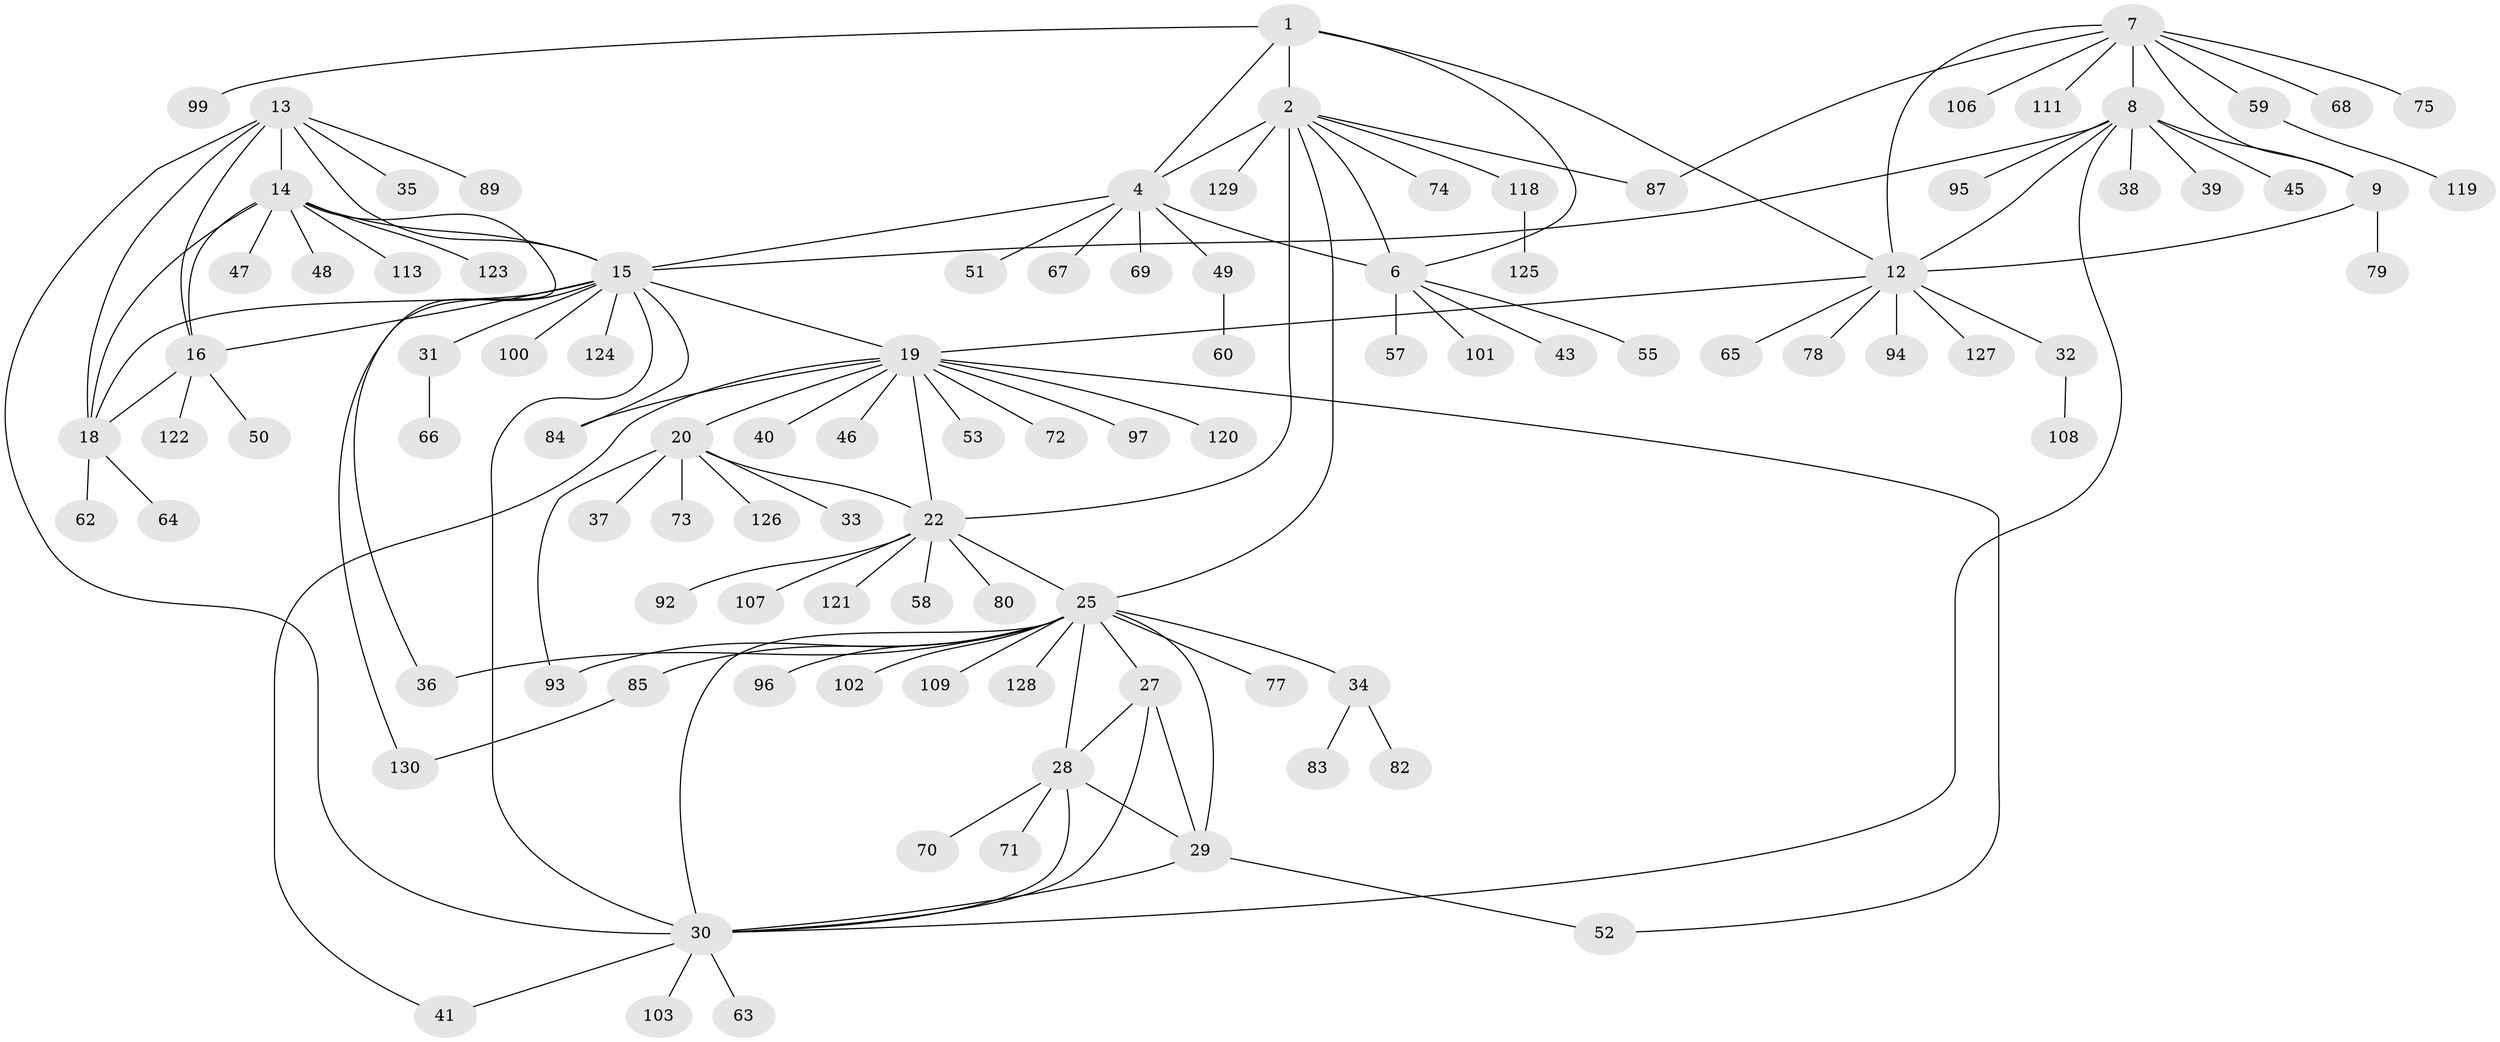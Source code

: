 // original degree distribution, {8: 0.07575757575757576, 7: 0.05303030303030303, 10: 0.007575757575757576, 5: 0.015151515151515152, 9: 0.022727272727272728, 6: 0.007575757575757576, 11: 0.022727272727272728, 13: 0.007575757575757576, 12: 0.007575757575757576, 14: 0.007575757575757576, 3: 0.045454545454545456, 2: 0.14393939393939395, 1: 0.5757575757575758, 4: 0.007575757575757576}
// Generated by graph-tools (version 1.1) at 2025/42/03/06/25 10:42:06]
// undirected, 101 vertices, 133 edges
graph export_dot {
graph [start="1"]
  node [color=gray90,style=filled];
  1 [super="+98"];
  2 [super="+3"];
  4 [super="+5"];
  6 [super="+115"];
  7 [super="+10"];
  8 [super="+11"];
  9;
  12 [super="+42"];
  13;
  14 [super="+17"];
  15 [super="+105"];
  16 [super="+44"];
  18 [super="+54"];
  19 [super="+23"];
  20 [super="+21"];
  22 [super="+24"];
  25 [super="+26"];
  27;
  28 [super="+56"];
  29 [super="+86"];
  30 [super="+76"];
  31 [super="+131"];
  32;
  33;
  34 [super="+117"];
  35;
  36;
  37;
  38;
  39;
  40;
  41 [super="+81"];
  43;
  45;
  46;
  47;
  48;
  49;
  50 [super="+112"];
  51;
  52 [super="+90"];
  53;
  55 [super="+61"];
  57 [super="+104"];
  58;
  59 [super="+88"];
  60;
  62;
  63;
  64;
  65 [super="+114"];
  66;
  67;
  68;
  69;
  70;
  71;
  72;
  73;
  74;
  75;
  77;
  78;
  79 [super="+116"];
  80;
  82;
  83;
  84;
  85 [super="+91"];
  87;
  89;
  92;
  93 [super="+110"];
  94;
  95;
  96;
  97;
  99;
  100;
  101;
  102;
  103;
  106;
  107;
  108;
  109;
  111;
  113;
  118;
  119;
  120;
  121 [super="+132"];
  122;
  123;
  124;
  125;
  126;
  127;
  128;
  129;
  130;
  1 -- 2 [weight=2];
  1 -- 4 [weight=2];
  1 -- 6;
  1 -- 12;
  1 -- 99;
  2 -- 4 [weight=4];
  2 -- 6 [weight=2];
  2 -- 87;
  2 -- 25;
  2 -- 22;
  2 -- 129;
  2 -- 118;
  2 -- 74;
  4 -- 6 [weight=2];
  4 -- 49;
  4 -- 51;
  4 -- 69;
  4 -- 67;
  4 -- 15;
  6 -- 43;
  6 -- 55;
  6 -- 57;
  6 -- 101;
  7 -- 8 [weight=4];
  7 -- 9 [weight=2];
  7 -- 12 [weight=2];
  7 -- 68;
  7 -- 106;
  7 -- 75;
  7 -- 111;
  7 -- 87;
  7 -- 59;
  8 -- 9 [weight=2];
  8 -- 12 [weight=2];
  8 -- 15;
  8 -- 38;
  8 -- 39;
  8 -- 45;
  8 -- 30;
  8 -- 95;
  9 -- 12;
  9 -- 79;
  12 -- 19;
  12 -- 32;
  12 -- 65;
  12 -- 78;
  12 -- 94;
  12 -- 127;
  13 -- 14 [weight=2];
  13 -- 15;
  13 -- 16;
  13 -- 18;
  13 -- 30;
  13 -- 35;
  13 -- 89;
  14 -- 15 [weight=2];
  14 -- 16 [weight=2];
  14 -- 18 [weight=2];
  14 -- 36;
  14 -- 113;
  14 -- 123;
  14 -- 48;
  14 -- 47;
  15 -- 16;
  15 -- 18;
  15 -- 19;
  15 -- 31;
  15 -- 100;
  15 -- 124;
  15 -- 30;
  15 -- 130;
  15 -- 84;
  16 -- 18;
  16 -- 50;
  16 -- 122;
  18 -- 62;
  18 -- 64;
  19 -- 20 [weight=4];
  19 -- 22 [weight=4];
  19 -- 52;
  19 -- 72;
  19 -- 97;
  19 -- 40;
  19 -- 41;
  19 -- 46;
  19 -- 84;
  19 -- 53;
  19 -- 120;
  20 -- 22 [weight=4];
  20 -- 37;
  20 -- 73;
  20 -- 126;
  20 -- 33;
  20 -- 93;
  22 -- 58;
  22 -- 92;
  22 -- 107;
  22 -- 80;
  22 -- 121;
  22 -- 25;
  25 -- 27 [weight=2];
  25 -- 28 [weight=2];
  25 -- 29 [weight=2];
  25 -- 30 [weight=2];
  25 -- 34;
  25 -- 128;
  25 -- 96;
  25 -- 36;
  25 -- 102;
  25 -- 77;
  25 -- 109;
  25 -- 85;
  25 -- 93;
  27 -- 28;
  27 -- 29;
  27 -- 30;
  28 -- 29;
  28 -- 30;
  28 -- 70;
  28 -- 71;
  29 -- 30;
  29 -- 52;
  30 -- 41;
  30 -- 63;
  30 -- 103;
  31 -- 66;
  32 -- 108;
  34 -- 82;
  34 -- 83;
  49 -- 60;
  59 -- 119;
  85 -- 130;
  118 -- 125;
}
